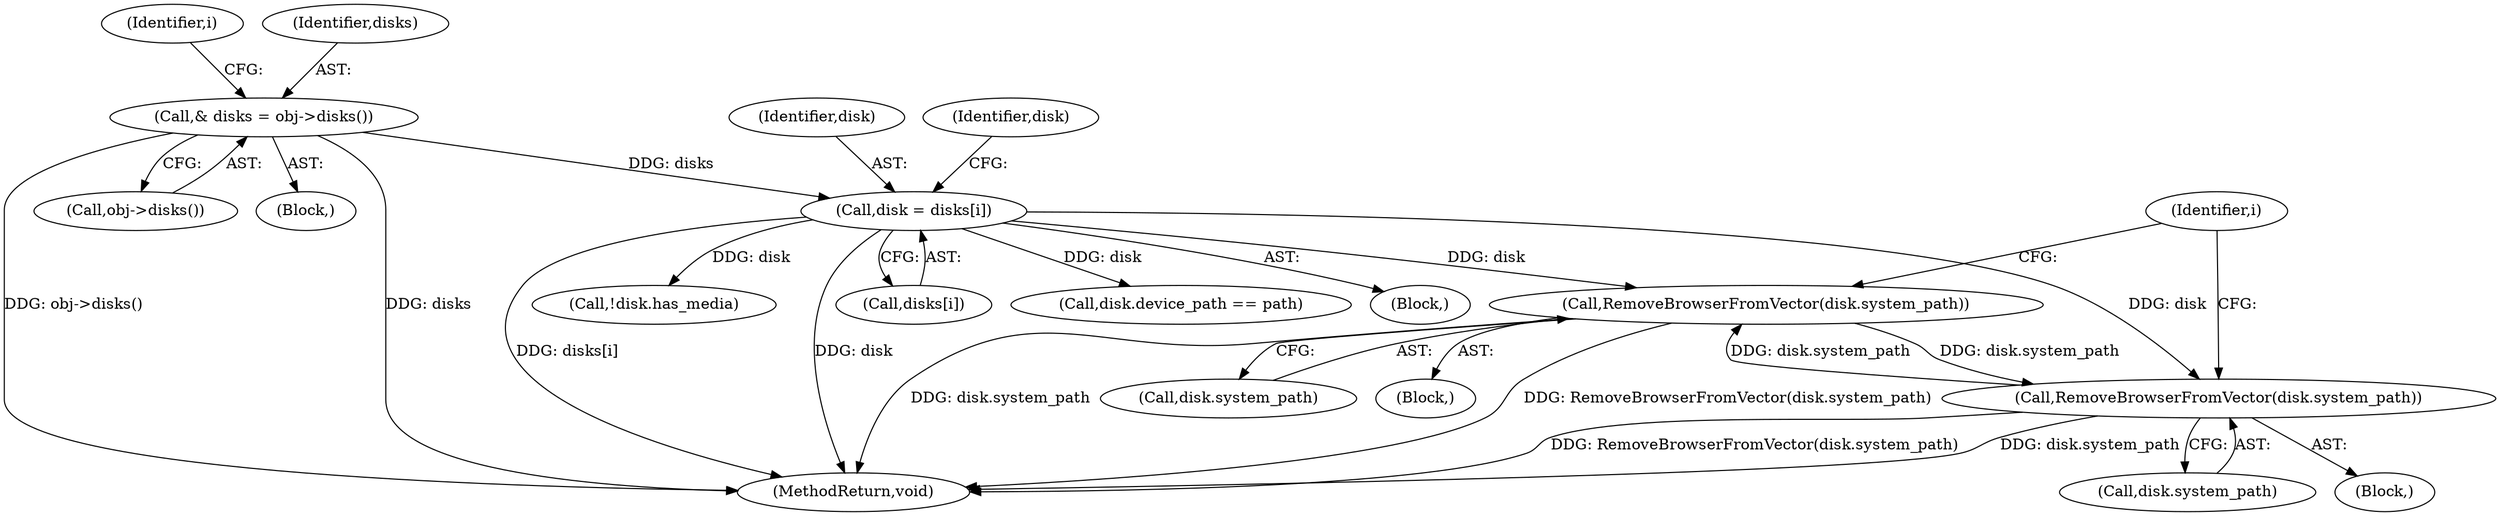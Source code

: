 digraph "0_Chrome_647c3a9f217a9236052e18c7b032669863dd1734@API" {
"1000159" [label="(Call,RemoveBrowserFromVector(disk.system_path))"];
"1000126" [label="(Call,disk = disks[i])"];
"1000111" [label="(Call,& disks = obj->disks())"];
"1000149" [label="(Call,RemoveBrowserFromVector(disk.system_path))"];
"1000159" [label="(Call,RemoveBrowserFromVector(disk.system_path))"];
"1000127" [label="(Identifier,disk)"];
"1000144" [label="(Call,!disk.has_media)"];
"1000134" [label="(Identifier,disk)"];
"1000148" [label="(Block,)"];
"1000149" [label="(Call,RemoveBrowserFromVector(disk.system_path))"];
"1000150" [label="(Call,disk.system_path)"];
"1000113" [label="(Call,obj->disks())"];
"1000117" [label="(Identifier,i)"];
"1000159" [label="(Call,RemoveBrowserFromVector(disk.system_path))"];
"1000128" [label="(Call,disks[i])"];
"1000126" [label="(Call,disk = disks[i])"];
"1000109" [label="(Block,)"];
"1000160" [label="(Call,disk.system_path)"];
"1000111" [label="(Call,& disks = obj->disks())"];
"1000132" [label="(Call,disk.device_path == path)"];
"1000158" [label="(Block,)"];
"1000123" [label="(Identifier,i)"];
"1000124" [label="(Block,)"];
"1000112" [label="(Identifier,disks)"];
"1000325" [label="(MethodReturn,void)"];
"1000159" -> "1000158"  [label="AST: "];
"1000159" -> "1000160"  [label="CFG: "];
"1000160" -> "1000159"  [label="AST: "];
"1000123" -> "1000159"  [label="CFG: "];
"1000159" -> "1000325"  [label="DDG: RemoveBrowserFromVector(disk.system_path)"];
"1000159" -> "1000325"  [label="DDG: disk.system_path"];
"1000159" -> "1000149"  [label="DDG: disk.system_path"];
"1000126" -> "1000159"  [label="DDG: disk"];
"1000149" -> "1000159"  [label="DDG: disk.system_path"];
"1000126" -> "1000124"  [label="AST: "];
"1000126" -> "1000128"  [label="CFG: "];
"1000127" -> "1000126"  [label="AST: "];
"1000128" -> "1000126"  [label="AST: "];
"1000134" -> "1000126"  [label="CFG: "];
"1000126" -> "1000325"  [label="DDG: disk"];
"1000126" -> "1000325"  [label="DDG: disks[i]"];
"1000111" -> "1000126"  [label="DDG: disks"];
"1000126" -> "1000132"  [label="DDG: disk"];
"1000126" -> "1000144"  [label="DDG: disk"];
"1000126" -> "1000149"  [label="DDG: disk"];
"1000111" -> "1000109"  [label="AST: "];
"1000111" -> "1000113"  [label="CFG: "];
"1000112" -> "1000111"  [label="AST: "];
"1000113" -> "1000111"  [label="AST: "];
"1000117" -> "1000111"  [label="CFG: "];
"1000111" -> "1000325"  [label="DDG: disks"];
"1000111" -> "1000325"  [label="DDG: obj->disks()"];
"1000149" -> "1000148"  [label="AST: "];
"1000149" -> "1000150"  [label="CFG: "];
"1000150" -> "1000149"  [label="AST: "];
"1000123" -> "1000149"  [label="CFG: "];
"1000149" -> "1000325"  [label="DDG: RemoveBrowserFromVector(disk.system_path)"];
"1000149" -> "1000325"  [label="DDG: disk.system_path"];
}
